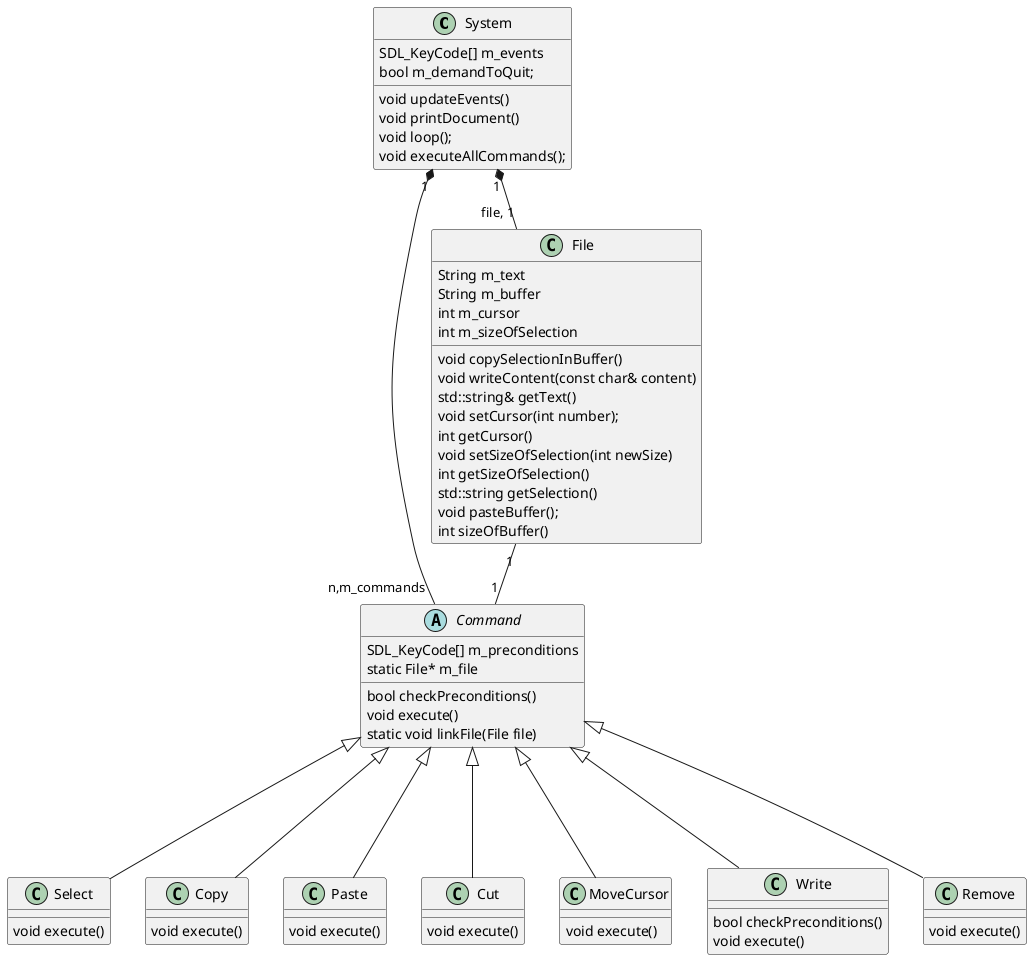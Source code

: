 @startuml

class System {
    SDL_KeyCode[] m_events
    bool m_demandToQuit;

    void updateEvents()
    void printDocument()
    void loop();
    void executeAllCommands();
}

class File {
    String m_text
    String m_buffer
    int m_cursor
    int m_sizeOfSelection
    void copySelectionInBuffer()
    void writeContent(const char& content)
    std::string& getText()
    void setCursor(int number);
     int getCursor()
     void setSizeOfSelection(int newSize)
    int getSizeOfSelection()
    std::string getSelection()
	void pasteBuffer();
    int sizeOfBuffer()

}
System "1" *-- "file, 1" File


abstract class Command{
    SDL_KeyCode[] m_preconditions
    static File* m_file
    bool checkPreconditions()
    void execute()
    static void linkFile(File file)
}
File "1" -- "1" Command
System "1" *- "n,m_commands" Command



class Select{
    void execute()
}
Command <|--- Select


class Copy{
    void execute()
}



class Paste{
    void execute()
}
Command <|--- Paste
Command <|--- Copy

class Cut{
    void execute()
}
Command <|--- Cut


class MoveCursor{
    void execute()
}
Command <|--- MoveCursor


class Write{
    bool checkPreconditions()
    void execute()
}
Command <|--- Write


class Remove{
    void execute()
}
Command <|--- Remove




@enduml
